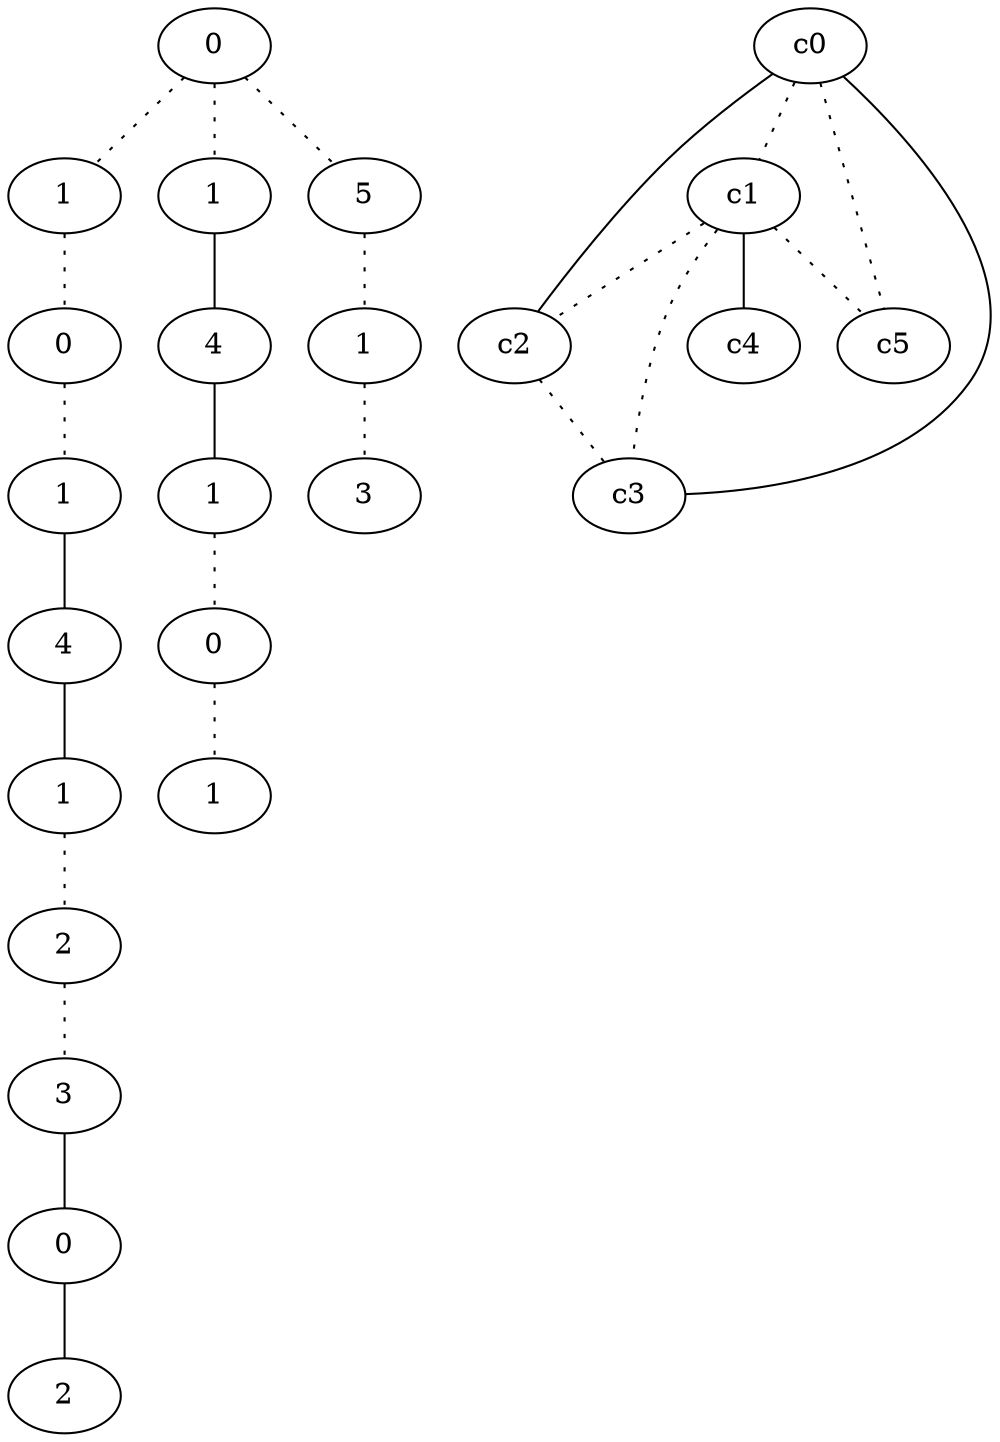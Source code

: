 graph {
a0[label=0];
a1[label=1];
a2[label=0];
a3[label=1];
a4[label=4];
a5[label=1];
a6[label=2];
a7[label=3];
a8[label=0];
a9[label=2];
a10[label=1];
a11[label=4];
a12[label=1];
a13[label=0];
a14[label=1];
a15[label=5];
a16[label=1];
a17[label=3];
a0 -- a1 [style=dotted];
a0 -- a10 [style=dotted];
a0 -- a15 [style=dotted];
a1 -- a2 [style=dotted];
a2 -- a3 [style=dotted];
a3 -- a4;
a4 -- a5;
a5 -- a6 [style=dotted];
a6 -- a7 [style=dotted];
a7 -- a8;
a8 -- a9;
a10 -- a11;
a11 -- a12;
a12 -- a13 [style=dotted];
a13 -- a14 [style=dotted];
a15 -- a16 [style=dotted];
a16 -- a17 [style=dotted];
c0 -- c1 [style=dotted];
c0 -- c2;
c0 -- c3;
c0 -- c5 [style=dotted];
c1 -- c2 [style=dotted];
c1 -- c3 [style=dotted];
c1 -- c4;
c1 -- c5 [style=dotted];
c2 -- c3 [style=dotted];
}
